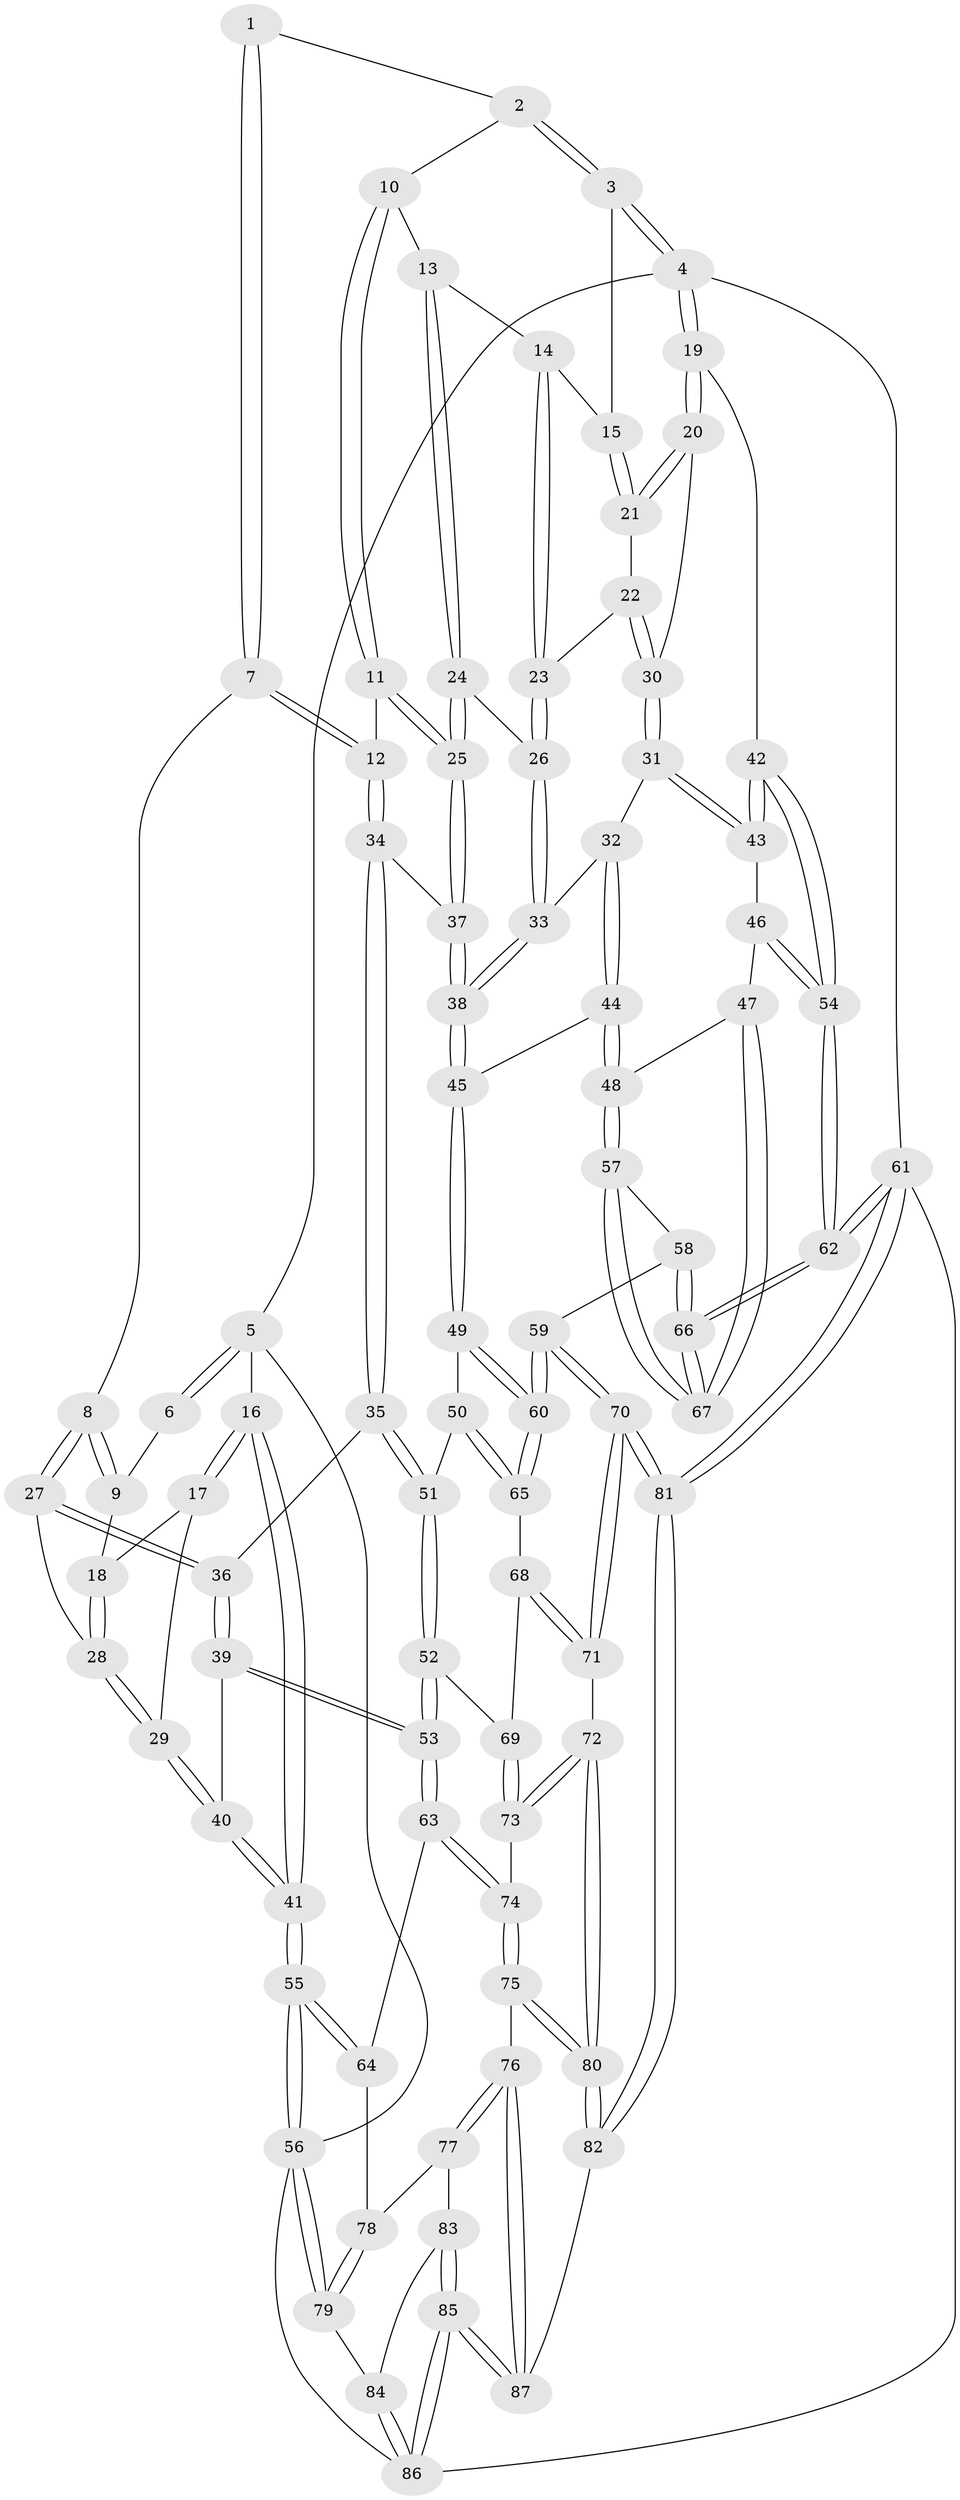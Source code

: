 // Generated by graph-tools (version 1.1) at 2025/03/03/09/25 03:03:28]
// undirected, 87 vertices, 214 edges
graph export_dot {
graph [start="1"]
  node [color=gray90,style=filled];
  1 [pos="+0.5255377701373339+0"];
  2 [pos="+0.6145244315907534+0"];
  3 [pos="+1+0"];
  4 [pos="+1+0"];
  5 [pos="+0+0"];
  6 [pos="+0.3889597301296647+0"];
  7 [pos="+0.4613364492416098+0.17235329774054026"];
  8 [pos="+0.3273680539300619+0.14267209036470208"];
  9 [pos="+0.2995609212807191+0.03626127572844417"];
  10 [pos="+0.6358207512823842+0"];
  11 [pos="+0.5765059257499113+0.20814911741303238"];
  12 [pos="+0.47650143473400686+0.19881446547938986"];
  13 [pos="+0.7087890452155194+0.11356335548134448"];
  14 [pos="+0.7777872093029607+0.1281261933599174"];
  15 [pos="+1+0"];
  16 [pos="+0+0"];
  17 [pos="+0+0"];
  18 [pos="+0.1461510877328281+0.10158414213796062"];
  19 [pos="+1+0.26975686188120424"];
  20 [pos="+0.9725450518761236+0.21970556360982588"];
  21 [pos="+0.8925555630661764+0.1646281869913724"];
  22 [pos="+0.848800347799475+0.18992975302914028"];
  23 [pos="+0.8367418518941209+0.18911925875250488"];
  24 [pos="+0.6563900901812942+0.25193601696779044"];
  25 [pos="+0.6543429568196444+0.25294104371540094"];
  26 [pos="+0.7278064657642712+0.25793649884826103"];
  27 [pos="+0.23289497898450387+0.2593140151294754"];
  28 [pos="+0.21807597373376605+0.25608139002436214"];
  29 [pos="+0.12125232469625394+0.29672169783480395"];
  30 [pos="+0.8770913692361836+0.34268137143665167"];
  31 [pos="+0.875613621977436+0.35396460572626803"];
  32 [pos="+0.8439105675138353+0.35289425848675254"];
  33 [pos="+0.7942007755061549+0.32431893548056623"];
  34 [pos="+0.4249471068509974+0.319194971756645"];
  35 [pos="+0.34563987946402724+0.3782470792709192"];
  36 [pos="+0.33395256496097353+0.3701723806235903"];
  37 [pos="+0.6230617752221651+0.3886881214568106"];
  38 [pos="+0.6354408640705878+0.43671595231573407"];
  39 [pos="+0.10412185727991433+0.44847153641947735"];
  40 [pos="+0+0.4259479510857644"];
  41 [pos="+0+0.48840259619390275"];
  42 [pos="+1+0.32169754660676103"];
  43 [pos="+0.910356269996434+0.3893953368242076"];
  44 [pos="+0.7122355271913061+0.45749781700336684"];
  45 [pos="+0.6360785228747461+0.44112102794214014"];
  46 [pos="+0.8996518107844821+0.4533508666610972"];
  47 [pos="+0.8147464268794655+0.533377275356412"];
  48 [pos="+0.8141827832818631+0.5335201891447832"];
  49 [pos="+0.6336793683111341+0.4445897235699735"];
  50 [pos="+0.41914689232382646+0.499407767027878"];
  51 [pos="+0.3632756015253886+0.49836329404246726"];
  52 [pos="+0.35245499021228605+0.519791036167675"];
  53 [pos="+0.2946972195655239+0.561964389103252"];
  54 [pos="+1+0.7795235994495583"];
  55 [pos="+0+0.5080901697852159"];
  56 [pos="+0+0.9308678509091568"];
  57 [pos="+0.7838413253992211+0.5967139197730816"];
  58 [pos="+0.7236984017672623+0.6928579185298129"];
  59 [pos="+0.6580271647538367+0.7187553303543516"];
  60 [pos="+0.6199310657573144+0.6225948054419971"];
  61 [pos="+1+1"];
  62 [pos="+1+0.8258712213525867"];
  63 [pos="+0.2560619673555342+0.6221065762439794"];
  64 [pos="+0.10092160578469359+0.6725526356020007"];
  65 [pos="+0.5661905236492109+0.6061693556623253"];
  66 [pos="+1+0.8029638421840298"];
  67 [pos="+1+0.7940052418705051"];
  68 [pos="+0.45763889842277156+0.6259528868642807"];
  69 [pos="+0.39010459518579416+0.5733405845924281"];
  70 [pos="+0.652142818495349+0.7303539499025561"];
  71 [pos="+0.5199223369987263+0.7669768348091285"];
  72 [pos="+0.5107613182851892+0.7727413099655748"];
  73 [pos="+0.417314666011307+0.7450638471135592"];
  74 [pos="+0.3185714057083958+0.7582277781096847"];
  75 [pos="+0.29174586214194415+0.8254562111460474"];
  76 [pos="+0.2155067120895094+0.8802964547796974"];
  77 [pos="+0.14503672174791712+0.8631049267586401"];
  78 [pos="+0.10336722420668615+0.6908300943945261"];
  79 [pos="+0+0.8945652021467708"];
  80 [pos="+0.4585133614055788+0.9165748064269896"];
  81 [pos="+0.8208601603929838+1"];
  82 [pos="+0.49260743621773917+1"];
  83 [pos="+0.1318622197172145+0.8721358629565721"];
  84 [pos="+0.07547993371798783+0.893536722691179"];
  85 [pos="+0.12946998154019274+1"];
  86 [pos="+0.0016382825186668744+1"];
  87 [pos="+0.36675869395311944+1"];
  1 -- 2;
  1 -- 7;
  1 -- 7;
  2 -- 3;
  2 -- 3;
  2 -- 10;
  3 -- 4;
  3 -- 4;
  3 -- 15;
  4 -- 5;
  4 -- 19;
  4 -- 19;
  4 -- 61;
  5 -- 6;
  5 -- 6;
  5 -- 16;
  5 -- 56;
  6 -- 9;
  7 -- 8;
  7 -- 12;
  7 -- 12;
  8 -- 9;
  8 -- 9;
  8 -- 27;
  8 -- 27;
  9 -- 18;
  10 -- 11;
  10 -- 11;
  10 -- 13;
  11 -- 12;
  11 -- 25;
  11 -- 25;
  12 -- 34;
  12 -- 34;
  13 -- 14;
  13 -- 24;
  13 -- 24;
  14 -- 15;
  14 -- 23;
  14 -- 23;
  15 -- 21;
  15 -- 21;
  16 -- 17;
  16 -- 17;
  16 -- 41;
  16 -- 41;
  17 -- 18;
  17 -- 29;
  18 -- 28;
  18 -- 28;
  19 -- 20;
  19 -- 20;
  19 -- 42;
  20 -- 21;
  20 -- 21;
  20 -- 30;
  21 -- 22;
  22 -- 23;
  22 -- 30;
  22 -- 30;
  23 -- 26;
  23 -- 26;
  24 -- 25;
  24 -- 25;
  24 -- 26;
  25 -- 37;
  25 -- 37;
  26 -- 33;
  26 -- 33;
  27 -- 28;
  27 -- 36;
  27 -- 36;
  28 -- 29;
  28 -- 29;
  29 -- 40;
  29 -- 40;
  30 -- 31;
  30 -- 31;
  31 -- 32;
  31 -- 43;
  31 -- 43;
  32 -- 33;
  32 -- 44;
  32 -- 44;
  33 -- 38;
  33 -- 38;
  34 -- 35;
  34 -- 35;
  34 -- 37;
  35 -- 36;
  35 -- 51;
  35 -- 51;
  36 -- 39;
  36 -- 39;
  37 -- 38;
  37 -- 38;
  38 -- 45;
  38 -- 45;
  39 -- 40;
  39 -- 53;
  39 -- 53;
  40 -- 41;
  40 -- 41;
  41 -- 55;
  41 -- 55;
  42 -- 43;
  42 -- 43;
  42 -- 54;
  42 -- 54;
  43 -- 46;
  44 -- 45;
  44 -- 48;
  44 -- 48;
  45 -- 49;
  45 -- 49;
  46 -- 47;
  46 -- 54;
  46 -- 54;
  47 -- 48;
  47 -- 67;
  47 -- 67;
  48 -- 57;
  48 -- 57;
  49 -- 50;
  49 -- 60;
  49 -- 60;
  50 -- 51;
  50 -- 65;
  50 -- 65;
  51 -- 52;
  51 -- 52;
  52 -- 53;
  52 -- 53;
  52 -- 69;
  53 -- 63;
  53 -- 63;
  54 -- 62;
  54 -- 62;
  55 -- 56;
  55 -- 56;
  55 -- 64;
  55 -- 64;
  56 -- 79;
  56 -- 79;
  56 -- 86;
  57 -- 58;
  57 -- 67;
  57 -- 67;
  58 -- 59;
  58 -- 66;
  58 -- 66;
  59 -- 60;
  59 -- 60;
  59 -- 70;
  59 -- 70;
  60 -- 65;
  60 -- 65;
  61 -- 62;
  61 -- 62;
  61 -- 81;
  61 -- 81;
  61 -- 86;
  62 -- 66;
  62 -- 66;
  63 -- 64;
  63 -- 74;
  63 -- 74;
  64 -- 78;
  65 -- 68;
  66 -- 67;
  66 -- 67;
  68 -- 69;
  68 -- 71;
  68 -- 71;
  69 -- 73;
  69 -- 73;
  70 -- 71;
  70 -- 71;
  70 -- 81;
  70 -- 81;
  71 -- 72;
  72 -- 73;
  72 -- 73;
  72 -- 80;
  72 -- 80;
  73 -- 74;
  74 -- 75;
  74 -- 75;
  75 -- 76;
  75 -- 80;
  75 -- 80;
  76 -- 77;
  76 -- 77;
  76 -- 87;
  76 -- 87;
  77 -- 78;
  77 -- 83;
  78 -- 79;
  78 -- 79;
  79 -- 84;
  80 -- 82;
  80 -- 82;
  81 -- 82;
  81 -- 82;
  82 -- 87;
  83 -- 84;
  83 -- 85;
  83 -- 85;
  84 -- 86;
  84 -- 86;
  85 -- 86;
  85 -- 86;
  85 -- 87;
  85 -- 87;
}

